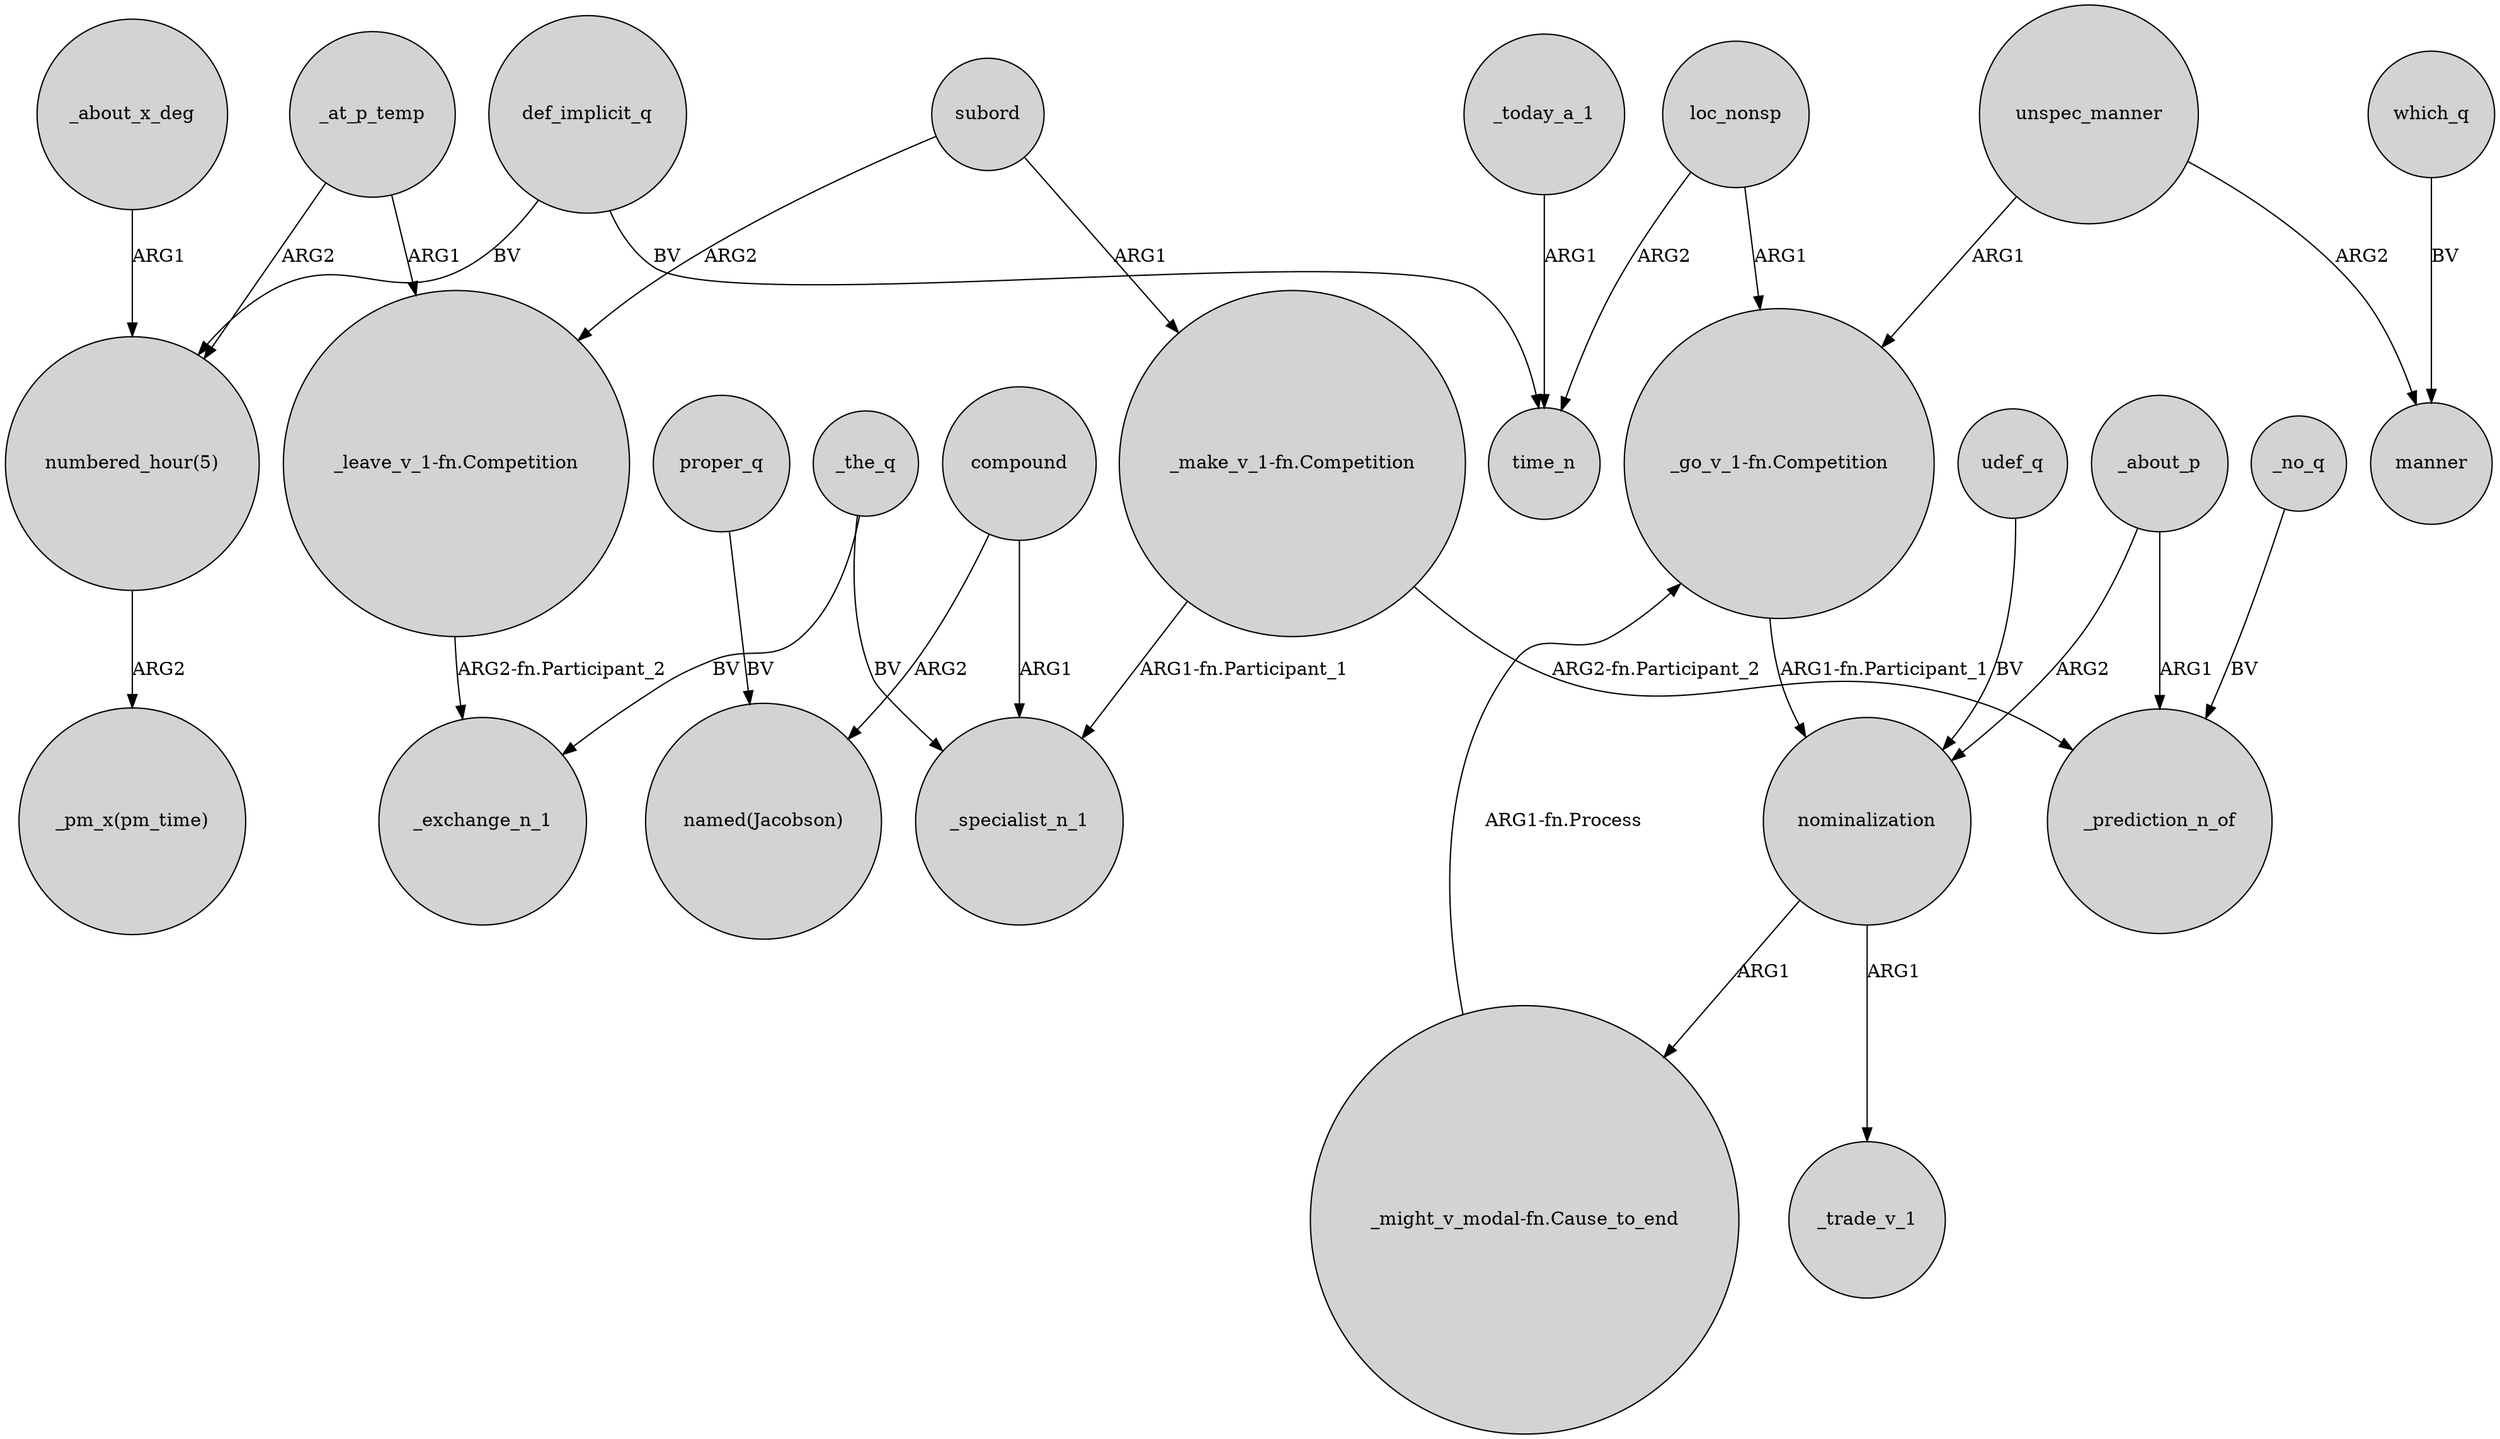 digraph {
	node [shape=circle style=filled]
	loc_nonsp -> "_go_v_1-fn.Competition" [label=ARG1]
	_about_x_deg -> "numbered_hour(5)" [label=ARG1]
	"_make_v_1-fn.Competition" -> _prediction_n_of [label="ARG2-fn.Participant_2"]
	unspec_manner -> manner [label=ARG2]
	"_might_v_modal-fn.Cause_to_end" -> "_go_v_1-fn.Competition" [label="ARG1-fn.Process"]
	compound -> _specialist_n_1 [label=ARG1]
	"_go_v_1-fn.Competition" -> nominalization [label="ARG1-fn.Participant_1"]
	"numbered_hour(5)" -> "_pm_x(pm_time)" [label=ARG2]
	_at_p_temp -> "numbered_hour(5)" [label=ARG2]
	_at_p_temp -> "_leave_v_1-fn.Competition" [label=ARG1]
	udef_q -> nominalization [label=BV]
	"_make_v_1-fn.Competition" -> _specialist_n_1 [label="ARG1-fn.Participant_1"]
	_about_p -> nominalization [label=ARG2]
	"_leave_v_1-fn.Competition" -> _exchange_n_1 [label="ARG2-fn.Participant_2"]
	subord -> "_leave_v_1-fn.Competition" [label=ARG2]
	compound -> "named(Jacobson)" [label=ARG2]
	_no_q -> _prediction_n_of [label=BV]
	nominalization -> "_might_v_modal-fn.Cause_to_end" [label=ARG1]
	_about_p -> _prediction_n_of [label=ARG1]
	_the_q -> _specialist_n_1 [label=BV]
	which_q -> manner [label=BV]
	subord -> "_make_v_1-fn.Competition" [label=ARG1]
	_today_a_1 -> time_n [label=ARG1]
	loc_nonsp -> time_n [label=ARG2]
	unspec_manner -> "_go_v_1-fn.Competition" [label=ARG1]
	_the_q -> _exchange_n_1 [label=BV]
	def_implicit_q -> "numbered_hour(5)" [label=BV]
	proper_q -> "named(Jacobson)" [label=BV]
	def_implicit_q -> time_n [label=BV]
	nominalization -> _trade_v_1 [label=ARG1]
}
